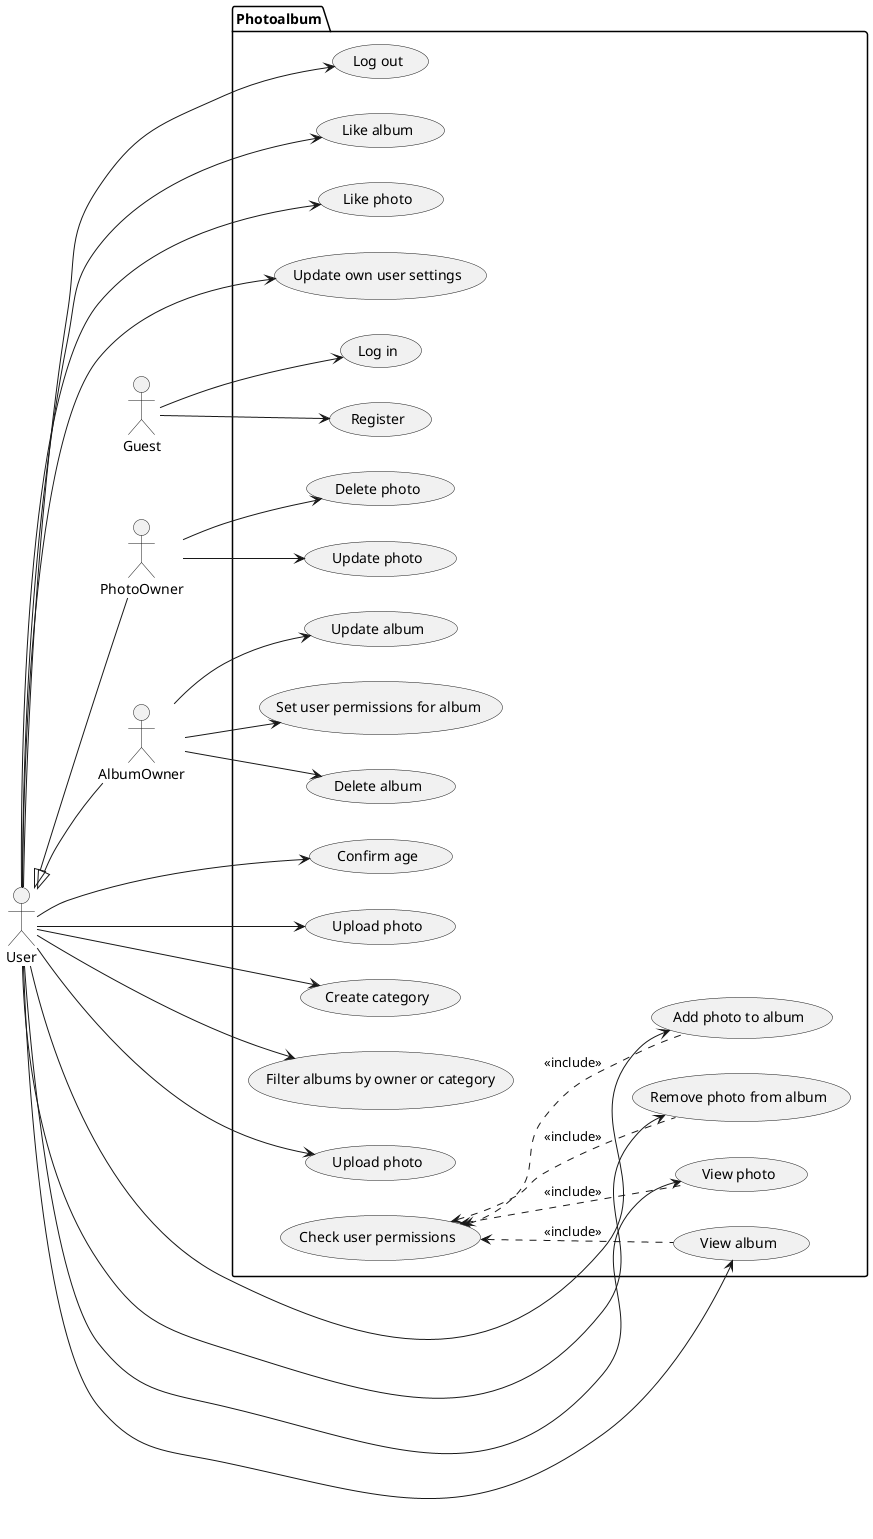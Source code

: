 	
@startuml Photoalbum
left to right direction
actor Guest as guest
actor User as user
actor PhotoOwner as powner
actor AlbumOwner as aowner

package Photoalbum {
  usecase "Log in" as UC1
  usecase "Register" as UC2
  usecase "Confirm age" as UC3
  usecase "Upload photo" as UC4
  usecase "Delete photo" as UC5
  usecase "Add photo to album" as UC6
  usecase "Remove photo from album" as UC7
  usecase "View photo" as UC8
  usecase "View album" as UC9
  usecase "Create category" as UC10
  usecase "Update album" as UC11
  usecase "Filter albums by owner or category" as UC12
  usecase "Upload photo" as UC13
  usecase "Set user permissions for album" as UC14
  usecase "Log out" as UC15
  usecase "Like album" as UC16
  usecase "Like photo" as UC17
  usecase "Update photo" as UC18
  usecase "Update own user settings" as UC19
  usecase "Delete album" as UC20
  usecase "Check user permissions" as UC21
}

user <|-- powner
user <|-- aowner


UC21 <.. UC6 : <<include>>
UC21 <.. UC7 : <<include>>
UC21 <.. UC8 : <<include>>
UC21 <.. UC9 : <<include>>

guest --> UC1
guest --> UC2
user --> UC3
user --> UC4
powner --> UC5
user --> UC6
user --> UC7
user --> UC8
user --> UC9
user --> UC10
aowner --> UC11
user --> UC12
user --> UC13
aowner --> UC14
user --> UC15
user --> UC16
user --> UC17
powner --> UC18
user --> UC19
aowner --> UC20

@enduml